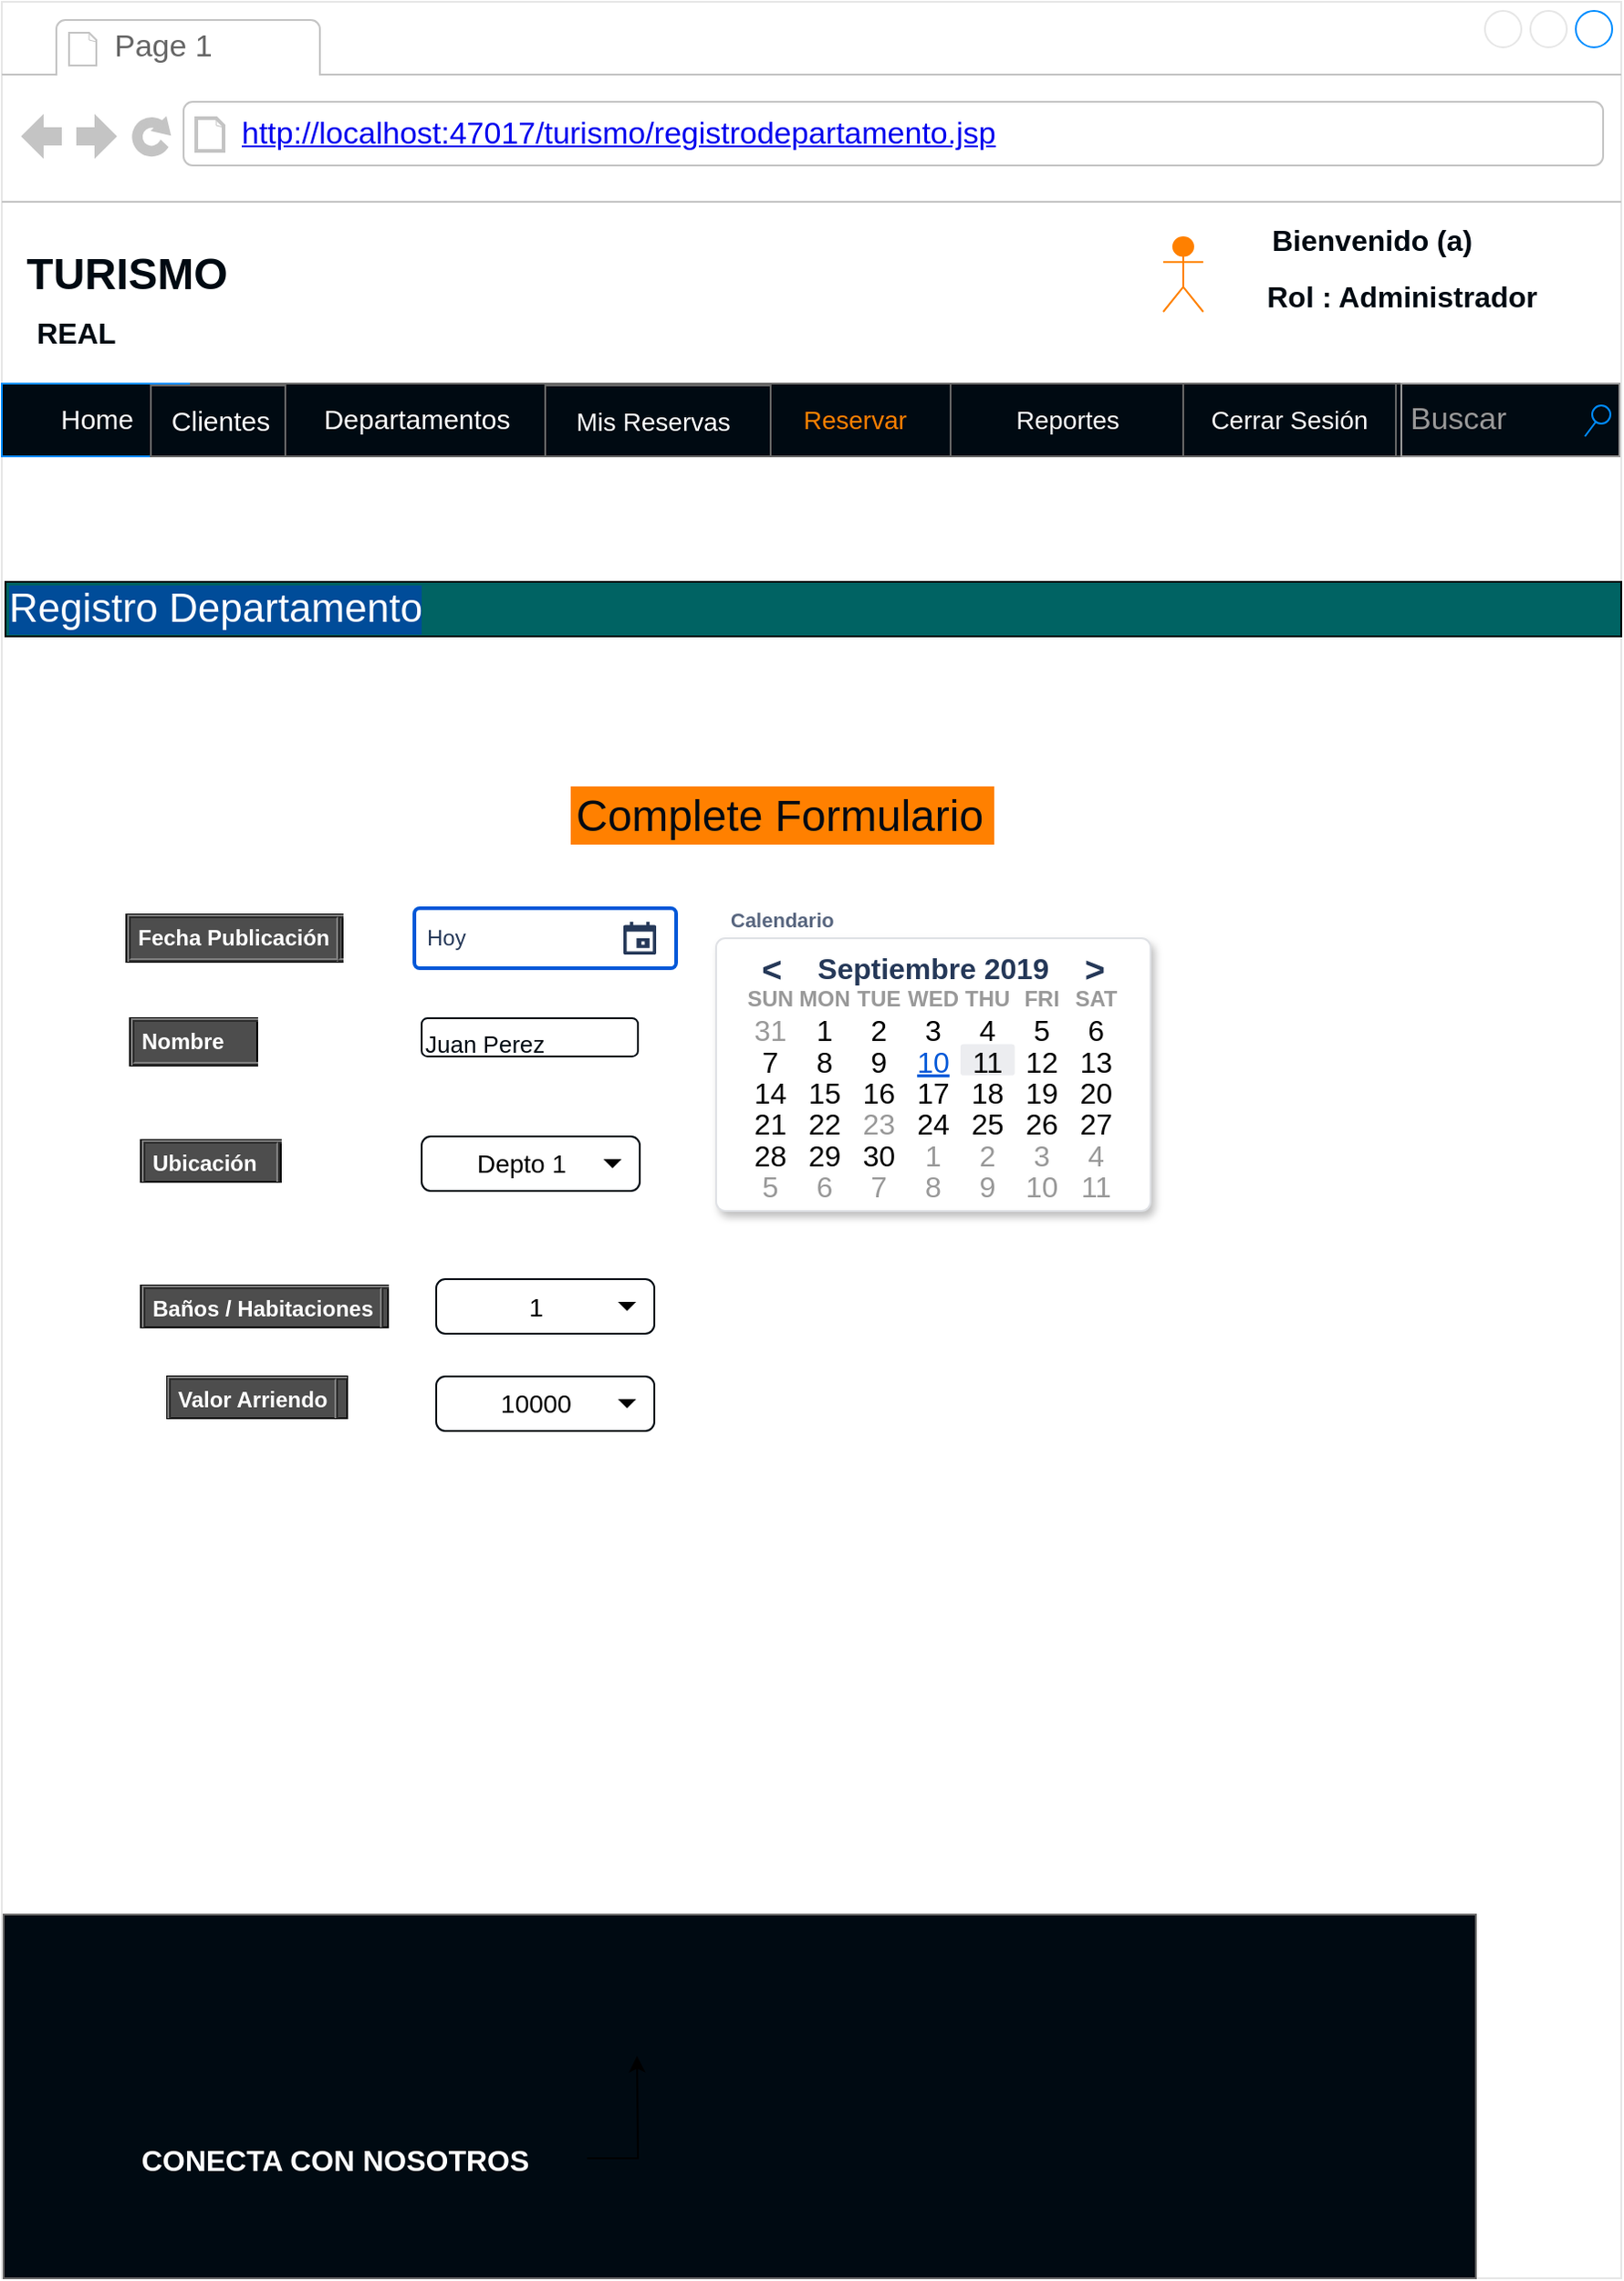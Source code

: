 <mxfile version="11.3.0" type="device" pages="1"><diagram id="nn8o-nB9Y3j_0N80eLnz" name="Page-1"><mxGraphModel dx="1695" dy="433" grid="1" gridSize="10" guides="1" tooltips="1" connect="1" arrows="1" fold="1" page="1" pageScale="1" pageWidth="827" pageHeight="1169" math="0" shadow="0"><root><mxCell id="0"/><mxCell id="1" parent="0"/><mxCell id="z3tYPHD0cMB__CtrZn7K-1" value="z" style="strokeWidth=1;shadow=0;dashed=0;align=center;html=1;shape=mxgraph.mockup.containers.browserWindow;rSize=0;fillColor=#FFFFFF;strokeColor=#E6E6E6;strokeColor2=#008cff;strokeColor3=#c4c4c4;mainText=,;recursiveResize=0;" parent="1" vertex="1"><mxGeometry x="-313" y="308" width="891" height="1252" as="geometry"/></mxCell><mxCell id="z3tYPHD0cMB__CtrZn7K-2" value="Page 1" style="strokeWidth=1;shadow=0;dashed=0;align=center;html=1;shape=mxgraph.mockup.containers.anchor;fontSize=17;fontColor=#666666;align=left;" parent="z3tYPHD0cMB__CtrZn7K-1" vertex="1"><mxGeometry x="60" y="12" width="110" height="26" as="geometry"/></mxCell><mxCell id="z3tYPHD0cMB__CtrZn7K-3" value="&lt;a href=&quot;http://localhost:47017/turismo/misreservas.jsp&quot;&gt;http://localhost:47017/turismo/registrodepartamento.jsp&lt;/a&gt;" style="strokeWidth=1;shadow=0;dashed=0;align=center;html=1;shape=mxgraph.mockup.containers.anchor;rSize=0;fontSize=17;fontColor=#666666;align=left;" parent="z3tYPHD0cMB__CtrZn7K-1" vertex="1"><mxGeometry x="130" y="60" width="250" height="26" as="geometry"/></mxCell><mxCell id="z3tYPHD0cMB__CtrZn7K-37" style="edgeStyle=orthogonalEdgeStyle;rounded=0;orthogonalLoop=1;jettySize=auto;html=1;fontSize=22;fontColor=#FFFFFF;" parent="z3tYPHD0cMB__CtrZn7K-1" target="z3tYPHD0cMB__CtrZn7K-1" edge="1"><mxGeometry relative="1" as="geometry"/></mxCell><mxCell id="z3tYPHD0cMB__CtrZn7K-62" value="&lt;font color=&quot;#ffffff&quot;&gt;Registro Departamento&lt;/font&gt;" style="rounded=0;whiteSpace=wrap;html=1;labelBackgroundColor=#004C99;fontSize=22;fontColor=#004C99;align=left;fillColor=#006363;" parent="z3tYPHD0cMB__CtrZn7K-1" vertex="1"><mxGeometry x="2" y="319" width="889" height="30" as="geometry"/></mxCell><mxCell id="z3tYPHD0cMB__CtrZn7K-71" value="&lt;table cellpadding=&quot;4&quot; cellspacing=&quot;0&quot; border=&quot;1&quot; style=&quot;font-size: 1em ; width: 100% ; height: 100%&quot;&gt;&lt;tbody&gt;&lt;tr&gt;&lt;th&gt;Nombre&amp;nbsp;&lt;/th&gt;&lt;th&gt;Departamento&lt;/th&gt;&lt;/tr&gt;&lt;tr&gt;&lt;td&gt;row 1, cell 1&lt;/td&gt;&lt;td&gt;row 1, cell 2&lt;/td&gt;&lt;/tr&gt;&lt;tr&gt;&lt;td&gt;&lt;br&gt;&lt;/td&gt;&lt;td&gt;&lt;br&gt;&lt;/td&gt;&lt;/tr&gt;&lt;/tbody&gt;&lt;/table&gt; " style="verticalAlign=top;align=left;overflow=fill;fillColor=#4D4D4D;fontSize=12;fontFamily=Helvetica;html=1;fontColor=#FFFFFF;" parent="z3tYPHD0cMB__CtrZn7K-1" vertex="1"><mxGeometry x="70.5" y="559" width="70" height="26" as="geometry"/></mxCell><mxCell id="z3tYPHD0cMB__CtrZn7K-72" value="&lt;table cellpadding=&quot;4&quot; cellspacing=&quot;0&quot; border=&quot;1&quot; style=&quot;font-size: 1em ; width: 100% ; height: 100%&quot;&gt;&lt;tbody&gt;&lt;tr&gt;&lt;th&gt;Baños / Habitaciones&lt;/th&gt;&lt;th&gt;Estado Pago&lt;/th&gt;&lt;/tr&gt;&lt;tr&gt;&lt;td&gt;row 1, cell 1&lt;/td&gt;&lt;td&gt;row 1, cell 2&lt;/td&gt;&lt;/tr&gt;&lt;tr&gt;&lt;td&gt;&lt;br&gt;&lt;/td&gt;&lt;td&gt;&lt;br&gt;&lt;/td&gt;&lt;/tr&gt;&lt;/tbody&gt;&lt;/table&gt; " style="verticalAlign=top;align=left;overflow=fill;fillColor=#4D4D4D;fontSize=12;fontFamily=Helvetica;html=1;fontColor=#FFFFFF;" parent="z3tYPHD0cMB__CtrZn7K-1" vertex="1"><mxGeometry x="76.5" y="706" width="136" height="23" as="geometry"/></mxCell><mxCell id="z3tYPHD0cMB__CtrZn7K-103" value="&lt;table cellpadding=&quot;4&quot; cellspacing=&quot;0&quot; border=&quot;1&quot; style=&quot;font-size: 1em ; width: 100% ; height: 100%&quot;&gt;&lt;tbody&gt;&lt;tr&gt;&lt;th&gt;Fecha Publicación&lt;/th&gt;&lt;th&gt;Check-out&lt;/th&gt;&lt;/tr&gt;&lt;tr&gt;&lt;td&gt;row 1, cell 1&lt;/td&gt;&lt;td&gt;row 1, cell 2&lt;/td&gt;&lt;/tr&gt;&lt;tr&gt;&lt;td&gt;&lt;br&gt;&lt;/td&gt;&lt;td&gt;&lt;br&gt;&lt;/td&gt;&lt;/tr&gt;&lt;/tbody&gt;&lt;/table&gt; " style="verticalAlign=top;align=left;overflow=fill;fillColor=#4D4D4D;fontSize=12;fontFamily=Helvetica;html=1;fontColor=#FFFFFF;" parent="z3tYPHD0cMB__CtrZn7K-1" vertex="1"><mxGeometry x="68.5" y="502" width="119" height="26" as="geometry"/></mxCell><mxCell id="z3tYPHD0cMB__CtrZn7K-110" value="TURISMO" style="text;html=1;strokeColor=none;fillColor=none;align=center;verticalAlign=middle;whiteSpace=wrap;rounded=0;labelBackgroundColor=none;fontSize=24;fontColor=#000A12;fontStyle=1" parent="z3tYPHD0cMB__CtrZn7K-1" vertex="1"><mxGeometry x="41" y="140" width="56" height="20" as="geometry"/></mxCell><mxCell id="z3tYPHD0cMB__CtrZn7K-111" value="&lt;font style=&quot;font-size: 16px&quot;&gt;REAL&lt;/font&gt;" style="text;html=1;strokeColor=none;fillColor=none;align=center;verticalAlign=middle;whiteSpace=wrap;rounded=0;labelBackgroundColor=none;fontSize=22;fontColor=#000A12;fontStyle=1;direction=south;" parent="z3tYPHD0cMB__CtrZn7K-1" vertex="1"><mxGeometry x="26" y="160" width="30" height="41" as="geometry"/></mxCell><mxCell id="z3tYPHD0cMB__CtrZn7K-5" value="" style="strokeWidth=1;shadow=0;dashed=0;align=center;html=1;shape=mxgraph.mockup.text.rrect;rSize=0;fillColor=#000A12;strokeColor=#666666;" parent="z3tYPHD0cMB__CtrZn7K-1" vertex="1"><mxGeometry y="210" width="890" height="40" as="geometry"/></mxCell><mxCell id="z3tYPHD0cMB__CtrZn7K-7" value="&lt;font style=&quot;font-size: 14px&quot; color=&quot;#ff8000&quot;&gt;Reservar&lt;/font&gt;" style="strokeColor=inherit;fillColor=inherit;gradientColor=inherit;strokeWidth=1;shadow=0;dashed=0;align=center;html=1;shape=mxgraph.mockup.text.rrect;rSize=0;fontSize=17;fontColor=#0000ff;" parent="z3tYPHD0cMB__CtrZn7K-5" vertex="1"><mxGeometry x="405" width="128" height="40" as="geometry"/></mxCell><mxCell id="z3tYPHD0cMB__CtrZn7K-8" value="&lt;font style=&quot;font-size: 14px&quot; color=&quot;#ffffff&quot;&gt;Cerrar Sesión&lt;/font&gt;" style="strokeColor=inherit;fillColor=inherit;gradientColor=inherit;strokeWidth=1;shadow=0;dashed=0;align=center;html=1;shape=mxgraph.mockup.text.rrect;rSize=0;fontSize=17;fontColor=#0000ff;" parent="z3tYPHD0cMB__CtrZn7K-5" vertex="1"><mxGeometry x="649" width="118" height="40" as="geometry"/></mxCell><mxCell id="z3tYPHD0cMB__CtrZn7K-9" value="&lt;font style=&quot;font-size: 15px&quot;&gt;Home&lt;/font&gt;" style="strokeWidth=1;shadow=0;dashed=0;align=center;html=1;shape=mxgraph.mockup.text.rrect;rSize=0;fontSize=17;fontColor=#ffffff;fillColor=#000A12;strokeColor=#008cff;" parent="z3tYPHD0cMB__CtrZn7K-5" vertex="1"><mxGeometry width="103" height="40" as="geometry"/></mxCell><mxCell id="z3tYPHD0cMB__CtrZn7K-164" value="&lt;font style=&quot;font-size: 14px&quot; color=&quot;#ffffff&quot;&gt;Mis Reservas&lt;/font&gt;" style="strokeColor=inherit;fillColor=inherit;gradientColor=inherit;strokeWidth=1;shadow=0;dashed=0;align=center;html=1;shape=mxgraph.mockup.text.rrect;rSize=0;fontSize=17;fontColor=#0000ff;" parent="z3tYPHD0cMB__CtrZn7K-5" vertex="1"><mxGeometry x="293" y="1" width="130" height="39" as="geometry"/></mxCell><mxCell id="SbKn4umpk4SBxDPT1Sp--4" value="&lt;font style=&quot;font-size: 15px&quot; color=&quot;#ffffff&quot;&gt;Clientes&lt;/font&gt;" style="strokeColor=inherit;fillColor=inherit;gradientColor=inherit;strokeWidth=1;shadow=0;dashed=0;align=center;html=1;shape=mxgraph.mockup.text.rrect;rSize=0;fontSize=17;fontColor=#0000ff;" parent="z3tYPHD0cMB__CtrZn7K-5" vertex="1"><mxGeometry x="82" y="1" width="76" height="39" as="geometry"/></mxCell><mxCell id="SbKn4umpk4SBxDPT1Sp--5" value="&lt;font style=&quot;font-size: 14px&quot; color=&quot;#ffffff&quot;&gt;Reportes&lt;/font&gt;" style="strokeColor=inherit;fillColor=inherit;gradientColor=inherit;strokeWidth=1;shadow=0;dashed=0;align=center;html=1;shape=mxgraph.mockup.text.rrect;rSize=0;fontSize=17;fontColor=#0000ff;" parent="z3tYPHD0cMB__CtrZn7K-5" vertex="1"><mxGeometry x="522" width="128" height="40" as="geometry"/></mxCell><mxCell id="z3tYPHD0cMB__CtrZn7K-6" value="&lt;font style=&quot;font-size: 15px&quot; color=&quot;#ffffff&quot;&gt;Departamentos&lt;/font&gt;" style="strokeColor=inherit;fillColor=inherit;gradientColor=inherit;strokeWidth=1;shadow=0;dashed=0;align=center;html=1;shape=mxgraph.mockup.text.rrect;rSize=0;fontSize=17;fontColor=#0000ff;" parent="z3tYPHD0cMB__CtrZn7K-5" vertex="1"><mxGeometry x="156" width="143" height="40" as="geometry"/></mxCell><mxCell id="z3tYPHD0cMB__CtrZn7K-14" value="Buscar" style="strokeWidth=1;shadow=0;dashed=0;align=center;html=1;shape=mxgraph.mockup.forms.searchBox;strokeColor=#999999;mainText=;fillColor=#000A12;strokeColor2=#008cff;fontColor=#999999;fontSize=17;align=left;spacingLeft=3;gradientColor=none;" parent="z3tYPHD0cMB__CtrZn7K-5" vertex="1"><mxGeometry x="770" width="120" height="40" as="geometry"/></mxCell><mxCell id="z3tYPHD0cMB__CtrZn7K-120" value="" style="shape=umlActor;verticalLabelPosition=bottom;labelBackgroundColor=#ffffff;verticalAlign=top;html=1;outlineConnect=0;strokeColor=#FF8000;fillColor=#FF8000;gradientColor=none;fontSize=24;fontColor=#000A12;align=left;" parent="z3tYPHD0cMB__CtrZn7K-1" vertex="1"><mxGeometry x="639" y="129.5" width="22" height="41" as="geometry"/></mxCell><mxCell id="z3tYPHD0cMB__CtrZn7K-121" value="&lt;span style=&quot;font-size: 16px&quot;&gt;Bienvenido (a)&lt;/span&gt;" style="text;html=1;strokeColor=none;fillColor=none;align=center;verticalAlign=middle;whiteSpace=wrap;rounded=0;labelBackgroundColor=none;fontSize=22;fontColor=#000A12;fontStyle=1;direction=south;" parent="z3tYPHD0cMB__CtrZn7K-1" vertex="1"><mxGeometry x="685.5" y="109" width="136" height="41" as="geometry"/></mxCell><mxCell id="z3tYPHD0cMB__CtrZn7K-122" value="&lt;span style=&quot;font-size: 16px&quot;&gt;Rol : Administrador&lt;br&gt;&lt;/span&gt;" style="text;html=1;strokeColor=none;fillColor=none;align=center;verticalAlign=middle;whiteSpace=wrap;rounded=0;labelBackgroundColor=none;fontSize=22;fontColor=#000A12;fontStyle=1;direction=south;" parent="z3tYPHD0cMB__CtrZn7K-1" vertex="1"><mxGeometry x="680" y="140" width="181" height="41" as="geometry"/></mxCell><mxCell id="z3tYPHD0cMB__CtrZn7K-148" value="" style="strokeWidth=1;shadow=0;dashed=0;align=center;html=1;shape=mxgraph.mockup.text.rrect;rSize=0;fillColor=#000A12;strokeColor=#666666;" parent="z3tYPHD0cMB__CtrZn7K-1" vertex="1"><mxGeometry x="1" y="1052" width="810" height="200" as="geometry"/></mxCell><mxCell id="z3tYPHD0cMB__CtrZn7K-154" value="" style="edgeStyle=orthogonalEdgeStyle;rounded=0;orthogonalLoop=1;jettySize=auto;html=1;fontSize=24;fontColor=#FFFFFF;" parent="z3tYPHD0cMB__CtrZn7K-148" source="z3tYPHD0cMB__CtrZn7K-147" edge="1"><mxGeometry relative="1" as="geometry"><mxPoint x="348.5" y="77.679" as="targetPoint"/></mxGeometry></mxCell><mxCell id="z3tYPHD0cMB__CtrZn7K-147" value="&lt;span style=&quot;font-size: 16px&quot;&gt;CONECTA CON NOSOTROS&lt;br&gt;&lt;/span&gt;" style="text;html=1;strokeColor=none;fillColor=none;align=center;verticalAlign=middle;whiteSpace=wrap;rounded=0;labelBackgroundColor=none;fontSize=22;fontColor=#FFFFFF;fontStyle=1;direction=south;" parent="z3tYPHD0cMB__CtrZn7K-148" vertex="1"><mxGeometry x="44.0" y="89.286" width="277" height="89.286" as="geometry"/></mxCell><mxCell id="z3tYPHD0cMB__CtrZn7K-169" value="Complete Formulario" style="rounded=0;whiteSpace=wrap;html=1;labelBackgroundColor=none;strokeColor=#FF8000;fillColor=#FF8000;gradientColor=none;fontSize=24;fontColor=#000A12;align=left;" parent="z3tYPHD0cMB__CtrZn7K-1" vertex="1"><mxGeometry x="313.5" y="432" width="232" height="31" as="geometry"/></mxCell><mxCell id="z3tYPHD0cMB__CtrZn7K-170" value="&lt;table cellpadding=&quot;4&quot; cellspacing=&quot;0&quot; border=&quot;1&quot; style=&quot;font-size: 1em ; width: 100% ; height: 100%&quot;&gt;&lt;tbody&gt;&lt;tr&gt;&lt;th&gt;Ubicación&lt;/th&gt;&lt;th&gt;Departamento&lt;/th&gt;&lt;/tr&gt;&lt;tr&gt;&lt;td&gt;row 1, cell 1&lt;/td&gt;&lt;td&gt;row 1, cell 2&lt;/td&gt;&lt;/tr&gt;&lt;tr&gt;&lt;td&gt;&lt;br&gt;&lt;/td&gt;&lt;td&gt;&lt;br&gt;&lt;/td&gt;&lt;/tr&gt;&lt;/tbody&gt;&lt;/table&gt; " style="verticalAlign=top;align=left;overflow=fill;fillColor=#4D4D4D;fontSize=12;fontFamily=Helvetica;html=1;fontColor=#FFFFFF;" parent="z3tYPHD0cMB__CtrZn7K-1" vertex="1"><mxGeometry x="76.5" y="626" width="77" height="23" as="geometry"/></mxCell><mxCell id="z3tYPHD0cMB__CtrZn7K-206" value="&lt;font style=&quot;font-size: 13px&quot;&gt;Juan Perez&lt;/font&gt;" style="rounded=1;whiteSpace=wrap;html=1;labelBackgroundColor=none;strokeColor=#000A12;fillColor=#FFFFFF;gradientColor=none;fontSize=24;fontColor=#000A12;align=left;" parent="z3tYPHD0cMB__CtrZn7K-1" vertex="1"><mxGeometry x="231" y="559" width="119" height="21" as="geometry"/></mxCell><mxCell id="z3tYPHD0cMB__CtrZn7K-222" value="Depto 1" style="html=1;shadow=0;dashed=0;shape=mxgraph.bootstrap.rrect;rSize=5;strokeColor=#000A12;spacingRight=10;fontSize=14;whiteSpace=wrap;fillColor=#ffffff;align=center;labelBackgroundColor=none;" parent="z3tYPHD0cMB__CtrZn7K-1" vertex="1"><mxGeometry x="231" y="624" width="120" height="30" as="geometry"/></mxCell><mxCell id="z3tYPHD0cMB__CtrZn7K-223" value="" style="shape=triangle;direction=south;fillColor=#000000;strokeColor=none;perimeter=none;" parent="z3tYPHD0cMB__CtrZn7K-222" vertex="1"><mxGeometry x="1" y="0.5" width="10" height="5" relative="1" as="geometry"><mxPoint x="-20" y="-2.5" as="offset"/></mxGeometry></mxCell><mxCell id="z3tYPHD0cMB__CtrZn7K-224" value="1" style="html=1;shadow=0;dashed=0;shape=mxgraph.bootstrap.rrect;rSize=5;strokeColor=#000A12;spacingRight=10;fontSize=14;whiteSpace=wrap;fillColor=#ffffff;align=center;labelBackgroundColor=none;" parent="z3tYPHD0cMB__CtrZn7K-1" vertex="1"><mxGeometry x="239" y="702.5" width="120" height="30" as="geometry"/></mxCell><mxCell id="z3tYPHD0cMB__CtrZn7K-225" value="" style="shape=triangle;direction=south;fillColor=#000000;strokeColor=none;perimeter=none;" parent="z3tYPHD0cMB__CtrZn7K-224" vertex="1"><mxGeometry x="1" y="0.5" width="10" height="5" relative="1" as="geometry"><mxPoint x="-20" y="-2.5" as="offset"/></mxGeometry></mxCell><mxCell id="z3tYPHD0cMB__CtrZn7K-287" value="Hoy" style="rounded=1;arcSize=9;fillColor=#ffffff;align=left;spacingLeft=5;strokeColor=#0057D8;html=1;strokeWidth=2;fontColor=#253858;fontSize=12;labelBackgroundColor=none;" parent="z3tYPHD0cMB__CtrZn7K-1" vertex="1"><mxGeometry x="227" y="498.5" width="144" height="33" as="geometry"/></mxCell><mxCell id="z3tYPHD0cMB__CtrZn7K-288" value="" style="shape=mxgraph.gmdl.calendar;fillColor=#253858;strokeColor=none" parent="z3tYPHD0cMB__CtrZn7K-287" vertex="1"><mxGeometry x="1" y="0.5" width="18" height="18" relative="1" as="geometry"><mxPoint x="-29" y="-9" as="offset"/></mxGeometry></mxCell><mxCell id="z3tYPHD0cMB__CtrZn7K-286" value="Calendario" style="fillColor=none;strokeColor=none;html=1;fontSize=11;fontStyle=0;align=left;fontColor=#596780;fontStyle=1;fontSize=11;labelBackgroundColor=none;" parent="z3tYPHD0cMB__CtrZn7K-1" vertex="1"><mxGeometry x="399" y="495" width="240" height="20" as="geometry"/></mxCell><mxCell id="z3tYPHD0cMB__CtrZn7K-289" value="" style="shape=mxgraph.mockup.forms.rrect;rSize=5;strokeColor=#DFE1E5;fillColor=#ffffff;shadow=1;labelBackgroundColor=none;fontSize=24;fontColor=#000A12;align=left;html=1;" parent="z3tYPHD0cMB__CtrZn7K-1" vertex="1"><mxGeometry x="393" y="515" width="239" height="150" as="geometry"/></mxCell><mxCell id="z3tYPHD0cMB__CtrZn7K-290" value="Septiembre 2019" style="strokeColor=none;fillColor=none;fontColor=#253858;fontSize=16;fontStyle=1" parent="z3tYPHD0cMB__CtrZn7K-289" vertex="1"><mxGeometry x="44.812" y="6.857" width="149.375" height="17.143" as="geometry"/></mxCell><mxCell id="z3tYPHD0cMB__CtrZn7K-291" value="&lt;" style="strokeColor=none;fillColor=none;fontColor=#253858;fontSize=19;fontStyle=1;" parent="z3tYPHD0cMB__CtrZn7K-289" vertex="1"><mxGeometry x="11.95" y="6.857" width="37.344" height="17.143" as="geometry"/></mxCell><mxCell id="z3tYPHD0cMB__CtrZn7K-292" value="&gt;" style="strokeColor=none;fillColor=none;fontColor=#253858;fontSize=19;fontStyle=1;" parent="z3tYPHD0cMB__CtrZn7K-289" vertex="1"><mxGeometry x="189.706" y="6.857" width="37.344" height="17.143" as="geometry"/></mxCell><mxCell id="z3tYPHD0cMB__CtrZn7K-293" value="SUN" style="strokeColor=none;fillColor=none;fontColor=#999999;fontSize=12;fontStyle=1" parent="z3tYPHD0cMB__CtrZn7K-289" vertex="1"><mxGeometry x="14.938" y="24.0" width="29.875" height="17.143" as="geometry"/></mxCell><mxCell id="z3tYPHD0cMB__CtrZn7K-294" value="MON" style="strokeColor=none;fillColor=none;fontColor=#999999;fontSize=12;fontStyle=1" parent="z3tYPHD0cMB__CtrZn7K-289" vertex="1"><mxGeometry x="44.812" y="24.0" width="29.875" height="17.143" as="geometry"/></mxCell><mxCell id="z3tYPHD0cMB__CtrZn7K-295" value="TUE" style="strokeColor=none;fillColor=none;fontColor=#999999;fontSize=12;fontStyle=1" parent="z3tYPHD0cMB__CtrZn7K-289" vertex="1"><mxGeometry x="74.688" y="24.0" width="29.875" height="17.143" as="geometry"/></mxCell><mxCell id="z3tYPHD0cMB__CtrZn7K-296" value="WED" style="strokeColor=none;fillColor=none;fontColor=#999999;fontSize=12;fontStyle=1" parent="z3tYPHD0cMB__CtrZn7K-289" vertex="1"><mxGeometry x="104.562" y="24.0" width="29.875" height="17.143" as="geometry"/></mxCell><mxCell id="z3tYPHD0cMB__CtrZn7K-297" value="THU" style="strokeColor=none;fillColor=none;fontColor=#999999;fontSize=12;fontStyle=1" parent="z3tYPHD0cMB__CtrZn7K-289" vertex="1"><mxGeometry x="134.438" y="24.0" width="29.875" height="17.143" as="geometry"/></mxCell><mxCell id="z3tYPHD0cMB__CtrZn7K-298" value="FRI" style="strokeColor=none;fillColor=none;fontColor=#999999;fontSize=12;fontStyle=1" parent="z3tYPHD0cMB__CtrZn7K-289" vertex="1"><mxGeometry x="164.312" y="24.0" width="29.875" height="17.143" as="geometry"/></mxCell><mxCell id="z3tYPHD0cMB__CtrZn7K-299" value="SAT" style="strokeColor=none;fillColor=none;fontColor=#999999;fontSize=12;fontStyle=1" parent="z3tYPHD0cMB__CtrZn7K-289" vertex="1"><mxGeometry x="194.188" y="24.0" width="29.875" height="17.143" as="geometry"/></mxCell><mxCell id="z3tYPHD0cMB__CtrZn7K-300" value="31" style="strokeColor=none;fillColor=none;fontColor=#999999;fontSize=16" parent="z3tYPHD0cMB__CtrZn7K-289" vertex="1"><mxGeometry x="14.938" y="41.143" width="29.875" height="17.143" as="geometry"/></mxCell><mxCell id="z3tYPHD0cMB__CtrZn7K-301" value="1" style="strokeColor=none;fillColor=none;fontColor=#000000;fontSize=16" parent="z3tYPHD0cMB__CtrZn7K-289" vertex="1"><mxGeometry x="44.812" y="41.143" width="29.875" height="17.143" as="geometry"/></mxCell><mxCell id="z3tYPHD0cMB__CtrZn7K-302" value="2" style="strokeColor=none;fillColor=none;fontColor=#000000;fontSize=16" parent="z3tYPHD0cMB__CtrZn7K-289" vertex="1"><mxGeometry x="74.688" y="41.143" width="29.875" height="17.143" as="geometry"/></mxCell><mxCell id="z3tYPHD0cMB__CtrZn7K-303" value="3" style="strokeColor=none;fillColor=none;fontColor=#000000;fontSize=16" parent="z3tYPHD0cMB__CtrZn7K-289" vertex="1"><mxGeometry x="104.562" y="41.143" width="29.875" height="17.143" as="geometry"/></mxCell><mxCell id="z3tYPHD0cMB__CtrZn7K-304" value="4" style="strokeColor=none;fillColor=none;fontColor=#000000;fontSize=16" parent="z3tYPHD0cMB__CtrZn7K-289" vertex="1"><mxGeometry x="134.438" y="41.143" width="29.875" height="17.143" as="geometry"/></mxCell><mxCell id="z3tYPHD0cMB__CtrZn7K-305" value="5" style="strokeColor=none;fillColor=none;fontColor=#000000;fontSize=16" parent="z3tYPHD0cMB__CtrZn7K-289" vertex="1"><mxGeometry x="164.312" y="41.143" width="29.875" height="17.143" as="geometry"/></mxCell><mxCell id="z3tYPHD0cMB__CtrZn7K-306" value="6" style="strokeColor=none;fillColor=none;fontColor=#000000;fontSize=16" parent="z3tYPHD0cMB__CtrZn7K-289" vertex="1"><mxGeometry x="194.188" y="41.143" width="29.875" height="17.143" as="geometry"/></mxCell><mxCell id="z3tYPHD0cMB__CtrZn7K-307" value="7" style="strokeColor=none;fillColor=none;fontColor=#000000;fontSize=16" parent="z3tYPHD0cMB__CtrZn7K-289" vertex="1"><mxGeometry x="14.938" y="58.286" width="29.875" height="17.143" as="geometry"/></mxCell><mxCell id="z3tYPHD0cMB__CtrZn7K-308" value="8" style="strokeColor=none;fillColor=none;fontColor=#000000;fontSize=16" parent="z3tYPHD0cMB__CtrZn7K-289" vertex="1"><mxGeometry x="44.812" y="58.286" width="29.875" height="17.143" as="geometry"/></mxCell><mxCell id="z3tYPHD0cMB__CtrZn7K-309" value="9" style="strokeColor=none;fillColor=none;fontColor=#000000;fontSize=16" parent="z3tYPHD0cMB__CtrZn7K-289" vertex="1"><mxGeometry x="74.688" y="58.286" width="29.875" height="17.143" as="geometry"/></mxCell><mxCell id="z3tYPHD0cMB__CtrZn7K-310" value="10" style="strokeColor=none;fillColor=none;fontColor=#0057D8;fontSize=16;fontStyle=4" parent="z3tYPHD0cMB__CtrZn7K-289" vertex="1"><mxGeometry x="104.562" y="58.286" width="29.875" height="17.143" as="geometry"/></mxCell><mxCell id="z3tYPHD0cMB__CtrZn7K-311" value="11" style="strokeColor=none;fillColor=#ECEDF0;fontColor=#000000;fontSize=16;rounded=1;arcSize=10" parent="z3tYPHD0cMB__CtrZn7K-289" vertex="1"><mxGeometry x="134.438" y="58.286" width="29.875" height="17.143" as="geometry"/></mxCell><mxCell id="z3tYPHD0cMB__CtrZn7K-312" value="12" style="strokeColor=none;fillColor=none;fontColor=#000000;fontSize=16" parent="z3tYPHD0cMB__CtrZn7K-289" vertex="1"><mxGeometry x="164.312" y="58.286" width="29.875" height="17.143" as="geometry"/></mxCell><mxCell id="z3tYPHD0cMB__CtrZn7K-313" value="13" style="strokeColor=none;fillColor=none;fontColor=#000000;fontSize=16" parent="z3tYPHD0cMB__CtrZn7K-289" vertex="1"><mxGeometry x="194.188" y="58.286" width="29.875" height="17.143" as="geometry"/></mxCell><mxCell id="z3tYPHD0cMB__CtrZn7K-314" value="14" style="strokeColor=none;fillColor=none;fontColor=#000000;fontSize=16" parent="z3tYPHD0cMB__CtrZn7K-289" vertex="1"><mxGeometry x="14.938" y="75.429" width="29.875" height="17.143" as="geometry"/></mxCell><mxCell id="z3tYPHD0cMB__CtrZn7K-315" value="15" style="strokeColor=none;fillColor=none;fontColor=#000000;fontSize=16" parent="z3tYPHD0cMB__CtrZn7K-289" vertex="1"><mxGeometry x="44.812" y="75.429" width="29.875" height="17.143" as="geometry"/></mxCell><mxCell id="z3tYPHD0cMB__CtrZn7K-316" value="16" style="strokeColor=none;fillColor=none;fontColor=#000000;fontSize=16" parent="z3tYPHD0cMB__CtrZn7K-289" vertex="1"><mxGeometry x="74.688" y="75.429" width="29.875" height="17.143" as="geometry"/></mxCell><mxCell id="z3tYPHD0cMB__CtrZn7K-317" value="17" style="strokeColor=none;fillColor=none;fontColor=#000000;fontSize=16" parent="z3tYPHD0cMB__CtrZn7K-289" vertex="1"><mxGeometry x="104.562" y="75.429" width="29.875" height="17.143" as="geometry"/></mxCell><mxCell id="z3tYPHD0cMB__CtrZn7K-318" value="18" style="strokeColor=none;fillColor=none;fontColor=#000000;fontSize=16" parent="z3tYPHD0cMB__CtrZn7K-289" vertex="1"><mxGeometry x="134.438" y="75.429" width="29.875" height="17.143" as="geometry"/></mxCell><mxCell id="z3tYPHD0cMB__CtrZn7K-319" value="19" style="strokeColor=none;fillColor=none;fontColor=#000000;fontSize=16" parent="z3tYPHD0cMB__CtrZn7K-289" vertex="1"><mxGeometry x="164.312" y="75.429" width="29.875" height="17.143" as="geometry"/></mxCell><mxCell id="z3tYPHD0cMB__CtrZn7K-320" value="20" style="strokeColor=none;fillColor=none;fontColor=#000000;fontSize=16" parent="z3tYPHD0cMB__CtrZn7K-289" vertex="1"><mxGeometry x="194.188" y="75.429" width="29.875" height="17.143" as="geometry"/></mxCell><mxCell id="z3tYPHD0cMB__CtrZn7K-321" value="21" style="strokeColor=none;fillColor=none;fontColor=#000000;fontSize=16" parent="z3tYPHD0cMB__CtrZn7K-289" vertex="1"><mxGeometry x="14.938" y="92.571" width="29.875" height="17.143" as="geometry"/></mxCell><mxCell id="z3tYPHD0cMB__CtrZn7K-322" value="22" style="strokeColor=none;fillColor=none;fontColor=#000000;fontSize=16" parent="z3tYPHD0cMB__CtrZn7K-289" vertex="1"><mxGeometry x="44.812" y="92.571" width="29.875" height="17.143" as="geometry"/></mxCell><mxCell id="z3tYPHD0cMB__CtrZn7K-323" value="23" style="strokeColor=none;fillColor=none;fontColor=#999999;fontSize=16" parent="z3tYPHD0cMB__CtrZn7K-289" vertex="1"><mxGeometry x="74.688" y="92.571" width="29.875" height="17.143" as="geometry"/></mxCell><mxCell id="z3tYPHD0cMB__CtrZn7K-324" value="24" style="strokeColor=none;fillColor=none;fontColor=#000000;fontSize=16" parent="z3tYPHD0cMB__CtrZn7K-289" vertex="1"><mxGeometry x="104.562" y="92.571" width="29.875" height="17.143" as="geometry"/></mxCell><mxCell id="z3tYPHD0cMB__CtrZn7K-325" value="25" style="strokeColor=none;fillColor=none;fontColor=#000000;fontSize=16" parent="z3tYPHD0cMB__CtrZn7K-289" vertex="1"><mxGeometry x="134.438" y="92.571" width="29.875" height="17.143" as="geometry"/></mxCell><mxCell id="z3tYPHD0cMB__CtrZn7K-326" value="26" style="strokeColor=none;fillColor=none;fontColor=#000000;fontSize=16" parent="z3tYPHD0cMB__CtrZn7K-289" vertex="1"><mxGeometry x="164.312" y="92.571" width="29.875" height="17.143" as="geometry"/></mxCell><mxCell id="z3tYPHD0cMB__CtrZn7K-327" value="27" style="strokeColor=none;fillColor=none;fontColor=#000000;fontSize=16" parent="z3tYPHD0cMB__CtrZn7K-289" vertex="1"><mxGeometry x="194.188" y="92.571" width="29.875" height="17.143" as="geometry"/></mxCell><mxCell id="z3tYPHD0cMB__CtrZn7K-328" value="28" style="strokeColor=none;fillColor=none;fontColor=#000000;fontSize=16" parent="z3tYPHD0cMB__CtrZn7K-289" vertex="1"><mxGeometry x="14.938" y="109.714" width="29.875" height="17.143" as="geometry"/></mxCell><mxCell id="z3tYPHD0cMB__CtrZn7K-329" value="29" style="strokeColor=none;fillColor=none;fontColor=#000000;fontSize=16" parent="z3tYPHD0cMB__CtrZn7K-289" vertex="1"><mxGeometry x="44.812" y="109.714" width="29.875" height="17.143" as="geometry"/></mxCell><mxCell id="z3tYPHD0cMB__CtrZn7K-330" value="30" style="strokeColor=none;fillColor=none;fontColor=#000000;fontSize=16" parent="z3tYPHD0cMB__CtrZn7K-289" vertex="1"><mxGeometry x="74.688" y="109.714" width="29.875" height="17.143" as="geometry"/></mxCell><mxCell id="z3tYPHD0cMB__CtrZn7K-331" value="1" style="strokeColor=none;fillColor=none;fontColor=#999999;fontSize=16" parent="z3tYPHD0cMB__CtrZn7K-289" vertex="1"><mxGeometry x="104.562" y="109.714" width="29.875" height="17.143" as="geometry"/></mxCell><mxCell id="z3tYPHD0cMB__CtrZn7K-332" value="2" style="strokeColor=none;fillColor=none;fontColor=#999999;fontSize=16" parent="z3tYPHD0cMB__CtrZn7K-289" vertex="1"><mxGeometry x="134.438" y="109.714" width="29.875" height="17.143" as="geometry"/></mxCell><mxCell id="z3tYPHD0cMB__CtrZn7K-333" value="3" style="strokeColor=none;fillColor=none;fontColor=#999999;fontSize=16" parent="z3tYPHD0cMB__CtrZn7K-289" vertex="1"><mxGeometry x="164.312" y="109.714" width="29.875" height="17.143" as="geometry"/></mxCell><mxCell id="z3tYPHD0cMB__CtrZn7K-334" value="4" style="strokeColor=none;fillColor=none;fontColor=#999999;fontSize=16" parent="z3tYPHD0cMB__CtrZn7K-289" vertex="1"><mxGeometry x="194.188" y="109.714" width="29.875" height="17.143" as="geometry"/></mxCell><mxCell id="z3tYPHD0cMB__CtrZn7K-335" value="5" style="strokeColor=none;fillColor=none;fontColor=#999999;fontSize=16" parent="z3tYPHD0cMB__CtrZn7K-289" vertex="1"><mxGeometry x="14.938" y="126.857" width="29.875" height="17.143" as="geometry"/></mxCell><mxCell id="z3tYPHD0cMB__CtrZn7K-336" value="6" style="strokeColor=none;fillColor=none;fontColor=#999999;fontSize=16" parent="z3tYPHD0cMB__CtrZn7K-289" vertex="1"><mxGeometry x="44.812" y="126.857" width="29.875" height="17.143" as="geometry"/></mxCell><mxCell id="z3tYPHD0cMB__CtrZn7K-337" value="7" style="strokeColor=none;fillColor=none;fontColor=#999999;fontSize=16" parent="z3tYPHD0cMB__CtrZn7K-289" vertex="1"><mxGeometry x="74.688" y="126.857" width="29.875" height="17.143" as="geometry"/></mxCell><mxCell id="z3tYPHD0cMB__CtrZn7K-338" value="8" style="strokeColor=none;fillColor=none;fontColor=#999999;fontSize=16" parent="z3tYPHD0cMB__CtrZn7K-289" vertex="1"><mxGeometry x="104.562" y="126.857" width="29.875" height="17.143" as="geometry"/></mxCell><mxCell id="z3tYPHD0cMB__CtrZn7K-339" value="9" style="strokeColor=none;fillColor=none;fontColor=#999999;fontSize=16" parent="z3tYPHD0cMB__CtrZn7K-289" vertex="1"><mxGeometry x="134.438" y="126.857" width="29.875" height="17.143" as="geometry"/></mxCell><mxCell id="z3tYPHD0cMB__CtrZn7K-340" value="10" style="strokeColor=none;fillColor=none;fontColor=#999999;fontSize=16" parent="z3tYPHD0cMB__CtrZn7K-289" vertex="1"><mxGeometry x="164.312" y="126.857" width="29.875" height="17.143" as="geometry"/></mxCell><mxCell id="z3tYPHD0cMB__CtrZn7K-341" value="11" style="strokeColor=none;fillColor=none;fontColor=#999999;fontSize=16" parent="z3tYPHD0cMB__CtrZn7K-289" vertex="1"><mxGeometry x="194.188" y="126.857" width="29.875" height="17.143" as="geometry"/></mxCell><mxCell id="8s67kKPueavE6GUIcUIv-1" value="&lt;table cellpadding=&quot;4&quot; cellspacing=&quot;0&quot; border=&quot;1&quot; style=&quot;font-size: 1em ; width: 100% ; height: 100%&quot;&gt;&lt;tbody&gt;&lt;tr&gt;&lt;th&gt;Valor Arriendo&lt;/th&gt;&lt;th&gt;Estado Pago&lt;/th&gt;&lt;/tr&gt;&lt;tr&gt;&lt;td&gt;row 1, cell 1&lt;/td&gt;&lt;td&gt;row 1, cell 2&lt;/td&gt;&lt;/tr&gt;&lt;tr&gt;&lt;td&gt;&lt;br&gt;&lt;/td&gt;&lt;td&gt;&lt;br&gt;&lt;/td&gt;&lt;/tr&gt;&lt;/tbody&gt;&lt;/table&gt; " style="verticalAlign=top;align=left;overflow=fill;fillColor=#4D4D4D;fontSize=12;fontFamily=Helvetica;html=1;fontColor=#FFFFFF;" vertex="1" parent="z3tYPHD0cMB__CtrZn7K-1"><mxGeometry x="91" y="756" width="99" height="23" as="geometry"/></mxCell><mxCell id="8s67kKPueavE6GUIcUIv-11" value="10000" style="html=1;shadow=0;dashed=0;shape=mxgraph.bootstrap.rrect;rSize=5;strokeColor=#000A12;spacingRight=10;fontSize=14;whiteSpace=wrap;fillColor=#ffffff;align=center;labelBackgroundColor=none;" vertex="1" parent="z3tYPHD0cMB__CtrZn7K-1"><mxGeometry x="239" y="756" width="120" height="30" as="geometry"/></mxCell><mxCell id="8s67kKPueavE6GUIcUIv-12" value="" style="shape=triangle;direction=south;fillColor=#000000;strokeColor=none;perimeter=none;" vertex="1" parent="8s67kKPueavE6GUIcUIv-11"><mxGeometry x="1" y="0.5" width="10" height="5" relative="1" as="geometry"><mxPoint x="-20" y="-2.5" as="offset"/></mxGeometry></mxCell></root></mxGraphModel></diagram></mxfile>